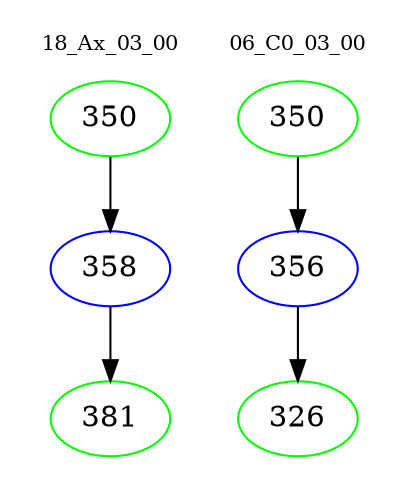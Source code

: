 digraph{
subgraph cluster_0 {
color = white
label = "18_Ax_03_00";
fontsize=10;
T0_350 [label="350", color="green"]
T0_350 -> T0_358 [color="black"]
T0_358 [label="358", color="blue"]
T0_358 -> T0_381 [color="black"]
T0_381 [label="381", color="green"]
}
subgraph cluster_1 {
color = white
label = "06_C0_03_00";
fontsize=10;
T1_350 [label="350", color="green"]
T1_350 -> T1_356 [color="black"]
T1_356 [label="356", color="blue"]
T1_356 -> T1_326 [color="black"]
T1_326 [label="326", color="green"]
}
}
